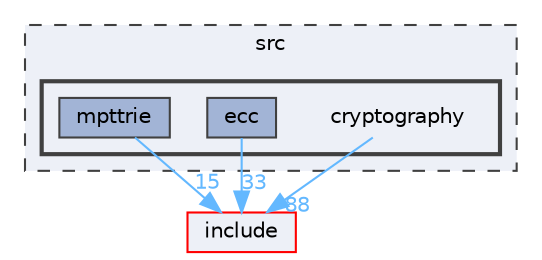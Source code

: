 digraph "src/cryptography"
{
 // LATEX_PDF_SIZE
  bgcolor="transparent";
  edge [fontname=Helvetica,fontsize=10,labelfontname=Helvetica,labelfontsize=10];
  node [fontname=Helvetica,fontsize=10,shape=box,height=0.2,width=0.4];
  compound=true
  subgraph clusterdir_68267d1309a1af8e8297ef4c3efbcdba {
    graph [ bgcolor="#edf0f7", pencolor="grey25", label="src", fontname=Helvetica,fontsize=10 style="filled,dashed", URL="dir_68267d1309a1af8e8297ef4c3efbcdba.html",tooltip=""]
  subgraph clusterdir_33d951cc4565d7cdca16056a0c6f7383 {
    graph [ bgcolor="#edf0f7", pencolor="grey25", label="", fontname=Helvetica,fontsize=10 style="filled,bold", URL="dir_33d951cc4565d7cdca16056a0c6f7383.html",tooltip=""]
    dir_33d951cc4565d7cdca16056a0c6f7383 [shape=plaintext, label="cryptography"];
  dir_1b7ad24b09ecdd40f4d5d58da3e6746a [label="ecc", fillcolor="#a2b4d6", color="grey25", style="filled", URL="dir_1b7ad24b09ecdd40f4d5d58da3e6746a.html",tooltip=""];
  dir_0e0d95830701784f678868dbd09db06e [label="mpttrie", fillcolor="#a2b4d6", color="grey25", style="filled", URL="dir_0e0d95830701784f678868dbd09db06e.html",tooltip=""];
  }
  }
  dir_d44c64559bbebec7f509842c48db8b23 [label="include", fillcolor="#edf0f7", color="red", style="filled", URL="dir_d44c64559bbebec7f509842c48db8b23.html",tooltip=""];
  dir_33d951cc4565d7cdca16056a0c6f7383->dir_d44c64559bbebec7f509842c48db8b23 [headlabel="88", labeldistance=1.5 headhref="dir_000013_000018.html" href="dir_000013_000018.html" color="steelblue1" fontcolor="steelblue1"];
  dir_1b7ad24b09ecdd40f4d5d58da3e6746a->dir_d44c64559bbebec7f509842c48db8b23 [headlabel="33", labeldistance=1.5 headhref="dir_000015_000018.html" href="dir_000015_000018.html" color="steelblue1" fontcolor="steelblue1"];
  dir_0e0d95830701784f678868dbd09db06e->dir_d44c64559bbebec7f509842c48db8b23 [headlabel="15", labeldistance=1.5 headhref="dir_000033_000018.html" href="dir_000033_000018.html" color="steelblue1" fontcolor="steelblue1"];
}
